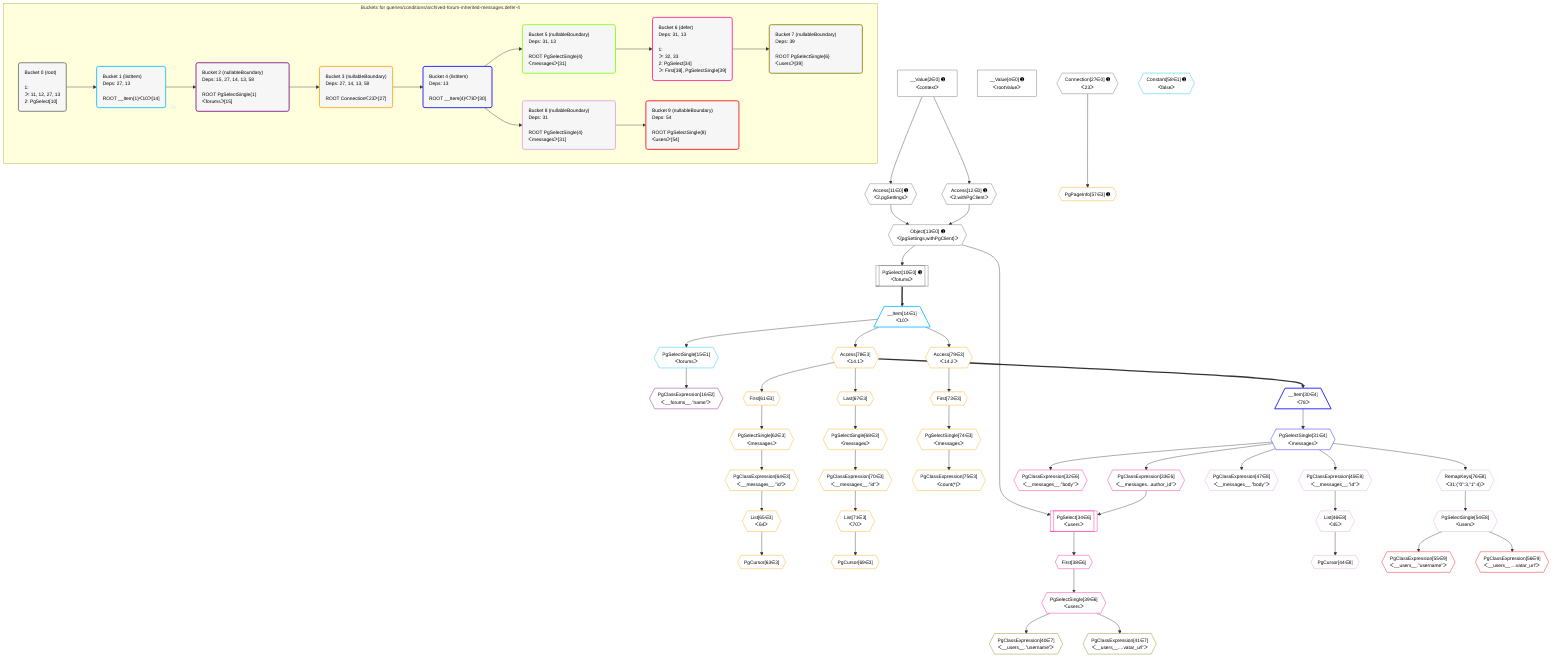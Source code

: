 %%{init: {'themeVariables': { 'fontSize': '12px'}}}%%
graph TD
    classDef path fill:#eee,stroke:#000,color:#000
    classDef plan fill:#fff,stroke-width:1px,color:#000
    classDef itemplan fill:#fff,stroke-width:2px,color:#000
    classDef unbatchedplan fill:#dff,stroke-width:1px,color:#000
    classDef sideeffectplan fill:#fcc,stroke-width:2px,color:#000
    classDef bucket fill:#f6f6f6,color:#000,stroke-width:2px,text-align:left


    %% plan dependencies
    Object13{{"Object[13∈0] ➊<br />ᐸ{pgSettings,withPgClient}ᐳ"}}:::plan
    Access11{{"Access[11∈0] ➊<br />ᐸ2.pgSettingsᐳ"}}:::plan
    Access12{{"Access[12∈0] ➊<br />ᐸ2.withPgClientᐳ"}}:::plan
    Access11 & Access12 --> Object13
    PgSelect10[["PgSelect[10∈0] ➊<br />ᐸforumsᐳ"]]:::plan
    Object13 --> PgSelect10
    __Value2["__Value[2∈0] ➊<br />ᐸcontextᐳ"]:::plan
    __Value2 --> Access11
    __Value2 --> Access12
    __Value4["__Value[4∈0] ➊<br />ᐸrootValueᐳ"]:::plan
    Connection27{{"Connection[27∈0] ➊<br />ᐸ23ᐳ"}}:::plan
    __Item14[/"__Item[14∈1]<br />ᐸ10ᐳ"\]:::itemplan
    PgSelect10 ==> __Item14
    PgSelectSingle15{{"PgSelectSingle[15∈1]<br />ᐸforumsᐳ"}}:::plan
    __Item14 --> PgSelectSingle15
    Constant58{{"Constant[58∈1] ➊<br />ᐸfalseᐳ"}}:::plan
    PgClassExpression16{{"PgClassExpression[16∈2]<br />ᐸ__forums__.”name”ᐳ"}}:::plan
    PgSelectSingle15 --> PgClassExpression16
    PgPageInfo57{{"PgPageInfo[57∈3] ➊"}}:::plan
    Connection27 --> PgPageInfo57
    First61{{"First[61∈3]"}}:::plan
    Access78{{"Access[78∈3]<br />ᐸ14.1ᐳ"}}:::plan
    Access78 --> First61
    PgSelectSingle62{{"PgSelectSingle[62∈3]<br />ᐸmessagesᐳ"}}:::plan
    First61 --> PgSelectSingle62
    PgCursor63{{"PgCursor[63∈3]"}}:::plan
    List65{{"List[65∈3]<br />ᐸ64ᐳ"}}:::plan
    List65 --> PgCursor63
    PgClassExpression64{{"PgClassExpression[64∈3]<br />ᐸ__messages__.”id”ᐳ"}}:::plan
    PgSelectSingle62 --> PgClassExpression64
    PgClassExpression64 --> List65
    Last67{{"Last[67∈3]"}}:::plan
    Access78 --> Last67
    PgSelectSingle68{{"PgSelectSingle[68∈3]<br />ᐸmessagesᐳ"}}:::plan
    Last67 --> PgSelectSingle68
    PgCursor69{{"PgCursor[69∈3]"}}:::plan
    List71{{"List[71∈3]<br />ᐸ70ᐳ"}}:::plan
    List71 --> PgCursor69
    PgClassExpression70{{"PgClassExpression[70∈3]<br />ᐸ__messages__.”id”ᐳ"}}:::plan
    PgSelectSingle68 --> PgClassExpression70
    PgClassExpression70 --> List71
    First73{{"First[73∈3]"}}:::plan
    Access79{{"Access[79∈3]<br />ᐸ14.2ᐳ"}}:::plan
    Access79 --> First73
    PgSelectSingle74{{"PgSelectSingle[74∈3]<br />ᐸmessagesᐳ"}}:::plan
    First73 --> PgSelectSingle74
    PgClassExpression75{{"PgClassExpression[75∈3]<br />ᐸcount(*)ᐳ"}}:::plan
    PgSelectSingle74 --> PgClassExpression75
    __Item14 --> Access78
    __Item14 --> Access79
    __Item30[/"__Item[30∈4]<br />ᐸ78ᐳ"\]:::itemplan
    Access78 ==> __Item30
    PgSelectSingle31{{"PgSelectSingle[31∈4]<br />ᐸmessagesᐳ"}}:::plan
    __Item30 --> PgSelectSingle31
    PgSelect34[["PgSelect[34∈6]<br />ᐸusersᐳ"]]:::plan
    PgClassExpression33{{"PgClassExpression[33∈6]<br />ᐸ__messages...author_id”ᐳ"}}:::plan
    Object13 & PgClassExpression33 --> PgSelect34
    PgClassExpression32{{"PgClassExpression[32∈6]<br />ᐸ__messages__.”body”ᐳ"}}:::plan
    PgSelectSingle31 --> PgClassExpression32
    PgSelectSingle31 --> PgClassExpression33
    First38{{"First[38∈6]"}}:::plan
    PgSelect34 --> First38
    PgSelectSingle39{{"PgSelectSingle[39∈6]<br />ᐸusersᐳ"}}:::plan
    First38 --> PgSelectSingle39
    PgClassExpression40{{"PgClassExpression[40∈7]<br />ᐸ__users__.”username”ᐳ"}}:::plan
    PgSelectSingle39 --> PgClassExpression40
    PgClassExpression41{{"PgClassExpression[41∈7]<br />ᐸ__users__....vatar_url”ᐳ"}}:::plan
    PgSelectSingle39 --> PgClassExpression41
    PgCursor44{{"PgCursor[44∈8]"}}:::plan
    List46{{"List[46∈8]<br />ᐸ45ᐳ"}}:::plan
    List46 --> PgCursor44
    PgClassExpression45{{"PgClassExpression[45∈8]<br />ᐸ__messages__.”id”ᐳ"}}:::plan
    PgSelectSingle31 --> PgClassExpression45
    PgClassExpression45 --> List46
    PgClassExpression47{{"PgClassExpression[47∈8]<br />ᐸ__messages__.”body”ᐳ"}}:::plan
    PgSelectSingle31 --> PgClassExpression47
    PgSelectSingle54{{"PgSelectSingle[54∈8]<br />ᐸusersᐳ"}}:::plan
    RemapKeys76{{"RemapKeys[76∈8]<br />ᐸ31:{”0”:3,”1”:4}ᐳ"}}:::plan
    RemapKeys76 --> PgSelectSingle54
    PgSelectSingle31 --> RemapKeys76
    PgClassExpression55{{"PgClassExpression[55∈9]<br />ᐸ__users__.”username”ᐳ"}}:::plan
    PgSelectSingle54 --> PgClassExpression55
    PgClassExpression56{{"PgClassExpression[56∈9]<br />ᐸ__users__....vatar_url”ᐳ"}}:::plan
    PgSelectSingle54 --> PgClassExpression56

    %% define steps

    subgraph "Buckets for queries/conditions/archived-forum-inherited-messages.defer-4"
    Bucket0("Bucket 0 (root)<br /><br />1: <br />ᐳ: 11, 12, 27, 13<br />2: PgSelect[10]"):::bucket
    classDef bucket0 stroke:#696969
    class Bucket0,__Value2,__Value4,PgSelect10,Access11,Access12,Object13,Connection27 bucket0
    Bucket1("Bucket 1 (listItem)<br />Deps: 27, 13<br /><br />ROOT __Item{1}ᐸ10ᐳ[14]"):::bucket
    classDef bucket1 stroke:#00bfff
    class Bucket1,__Item14,PgSelectSingle15,Constant58 bucket1
    Bucket2("Bucket 2 (nullableBoundary)<br />Deps: 15, 27, 14, 13, 58<br /><br />ROOT PgSelectSingle{1}ᐸforumsᐳ[15]"):::bucket
    classDef bucket2 stroke:#7f007f
    class Bucket2,PgClassExpression16 bucket2
    Bucket3("Bucket 3 (nullableBoundary)<br />Deps: 27, 14, 13, 58<br /><br />ROOT Connectionᐸ23ᐳ[27]"):::bucket
    classDef bucket3 stroke:#ffa500
    class Bucket3,PgPageInfo57,First61,PgSelectSingle62,PgCursor63,PgClassExpression64,List65,Last67,PgSelectSingle68,PgCursor69,PgClassExpression70,List71,First73,PgSelectSingle74,PgClassExpression75,Access78,Access79 bucket3
    Bucket4("Bucket 4 (listItem)<br />Deps: 13<br /><br />ROOT __Item{4}ᐸ78ᐳ[30]"):::bucket
    classDef bucket4 stroke:#0000ff
    class Bucket4,__Item30,PgSelectSingle31 bucket4
    Bucket5("Bucket 5 (nullableBoundary)<br />Deps: 31, 13<br /><br />ROOT PgSelectSingle{4}ᐸmessagesᐳ[31]"):::bucket
    classDef bucket5 stroke:#7fff00
    class Bucket5 bucket5
    Bucket6("Bucket 6 (defer)<br />Deps: 31, 13<br /><br />1: <br />ᐳ: 32, 33<br />2: PgSelect[34]<br />ᐳ: First[38], PgSelectSingle[39]"):::bucket
    classDef bucket6 stroke:#ff1493
    class Bucket6,PgClassExpression32,PgClassExpression33,PgSelect34,First38,PgSelectSingle39 bucket6
    Bucket7("Bucket 7 (nullableBoundary)<br />Deps: 39<br /><br />ROOT PgSelectSingle{6}ᐸusersᐳ[39]"):::bucket
    classDef bucket7 stroke:#808000
    class Bucket7,PgClassExpression40,PgClassExpression41 bucket7
    Bucket8("Bucket 8 (nullableBoundary)<br />Deps: 31<br /><br />ROOT PgSelectSingle{4}ᐸmessagesᐳ[31]"):::bucket
    classDef bucket8 stroke:#dda0dd
    class Bucket8,PgCursor44,PgClassExpression45,List46,PgClassExpression47,PgSelectSingle54,RemapKeys76 bucket8
    Bucket9("Bucket 9 (nullableBoundary)<br />Deps: 54<br /><br />ROOT PgSelectSingle{8}ᐸusersᐳ[54]"):::bucket
    classDef bucket9 stroke:#ff0000
    class Bucket9,PgClassExpression55,PgClassExpression56 bucket9
    Bucket0 --> Bucket1
    Bucket1 --> Bucket2
    Bucket2 --> Bucket3
    Bucket3 --> Bucket4
    Bucket4 --> Bucket5 & Bucket8
    Bucket5 --> Bucket6
    Bucket6 --> Bucket7
    Bucket8 --> Bucket9
    end